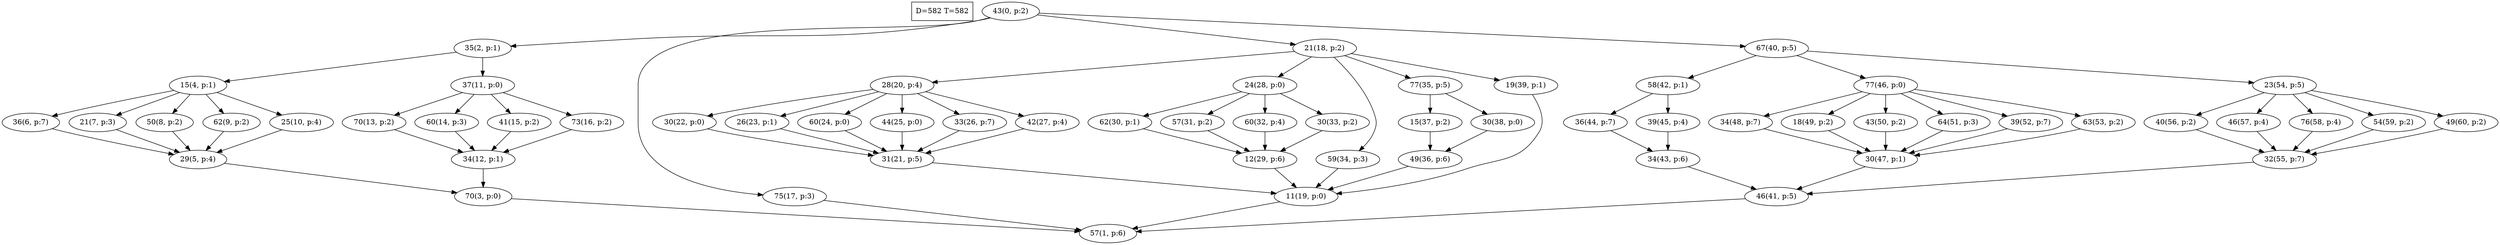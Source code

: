 digraph Task {
i [shape=box, label="D=582 T=582"]; 
0 [label="43(0, p:2)"];
1 [label="57(1, p:6)"];
2 [label="35(2, p:1)"];
3 [label="70(3, p:0)"];
4 [label="15(4, p:1)"];
5 [label="29(5, p:4)"];
6 [label="36(6, p:7)"];
7 [label="21(7, p:3)"];
8 [label="50(8, p:2)"];
9 [label="62(9, p:2)"];
10 [label="25(10, p:4)"];
11 [label="37(11, p:0)"];
12 [label="34(12, p:1)"];
13 [label="70(13, p:2)"];
14 [label="60(14, p:3)"];
15 [label="41(15, p:2)"];
16 [label="73(16, p:2)"];
17 [label="75(17, p:3)"];
18 [label="21(18, p:2)"];
19 [label="11(19, p:0)"];
20 [label="28(20, p:4)"];
21 [label="31(21, p:5)"];
22 [label="30(22, p:0)"];
23 [label="26(23, p:1)"];
24 [label="60(24, p:0)"];
25 [label="44(25, p:0)"];
26 [label="33(26, p:7)"];
27 [label="42(27, p:4)"];
28 [label="24(28, p:0)"];
29 [label="12(29, p:6)"];
30 [label="62(30, p:1)"];
31 [label="57(31, p:2)"];
32 [label="60(32, p:4)"];
33 [label="30(33, p:2)"];
34 [label="59(34, p:3)"];
35 [label="77(35, p:5)"];
36 [label="49(36, p:6)"];
37 [label="15(37, p:2)"];
38 [label="30(38, p:0)"];
39 [label="19(39, p:1)"];
40 [label="67(40, p:5)"];
41 [label="46(41, p:5)"];
42 [label="58(42, p:1)"];
43 [label="34(43, p:6)"];
44 [label="36(44, p:7)"];
45 [label="39(45, p:4)"];
46 [label="77(46, p:0)"];
47 [label="30(47, p:1)"];
48 [label="34(48, p:7)"];
49 [label="18(49, p:2)"];
50 [label="43(50, p:2)"];
51 [label="64(51, p:3)"];
52 [label="39(52, p:7)"];
53 [label="63(53, p:2)"];
54 [label="23(54, p:5)"];
55 [label="32(55, p:7)"];
56 [label="40(56, p:2)"];
57 [label="46(57, p:4)"];
58 [label="76(58, p:4)"];
59 [label="54(59, p:2)"];
60 [label="49(60, p:2)"];
0 -> 2;
0 -> 17;
0 -> 18;
0 -> 40;
2 -> 4;
2 -> 11;
3 -> 1;
4 -> 6;
4 -> 7;
4 -> 8;
4 -> 9;
4 -> 10;
5 -> 3;
6 -> 5;
7 -> 5;
8 -> 5;
9 -> 5;
10 -> 5;
11 -> 13;
11 -> 14;
11 -> 15;
11 -> 16;
12 -> 3;
13 -> 12;
14 -> 12;
15 -> 12;
16 -> 12;
17 -> 1;
18 -> 20;
18 -> 28;
18 -> 34;
18 -> 35;
18 -> 39;
19 -> 1;
20 -> 22;
20 -> 23;
20 -> 24;
20 -> 25;
20 -> 26;
20 -> 27;
21 -> 19;
22 -> 21;
23 -> 21;
24 -> 21;
25 -> 21;
26 -> 21;
27 -> 21;
28 -> 30;
28 -> 31;
28 -> 32;
28 -> 33;
29 -> 19;
30 -> 29;
31 -> 29;
32 -> 29;
33 -> 29;
34 -> 19;
35 -> 37;
35 -> 38;
36 -> 19;
37 -> 36;
38 -> 36;
39 -> 19;
40 -> 42;
40 -> 46;
40 -> 54;
41 -> 1;
42 -> 44;
42 -> 45;
43 -> 41;
44 -> 43;
45 -> 43;
46 -> 48;
46 -> 49;
46 -> 50;
46 -> 51;
46 -> 52;
46 -> 53;
47 -> 41;
48 -> 47;
49 -> 47;
50 -> 47;
51 -> 47;
52 -> 47;
53 -> 47;
54 -> 56;
54 -> 57;
54 -> 58;
54 -> 59;
54 -> 60;
55 -> 41;
56 -> 55;
57 -> 55;
58 -> 55;
59 -> 55;
60 -> 55;
}